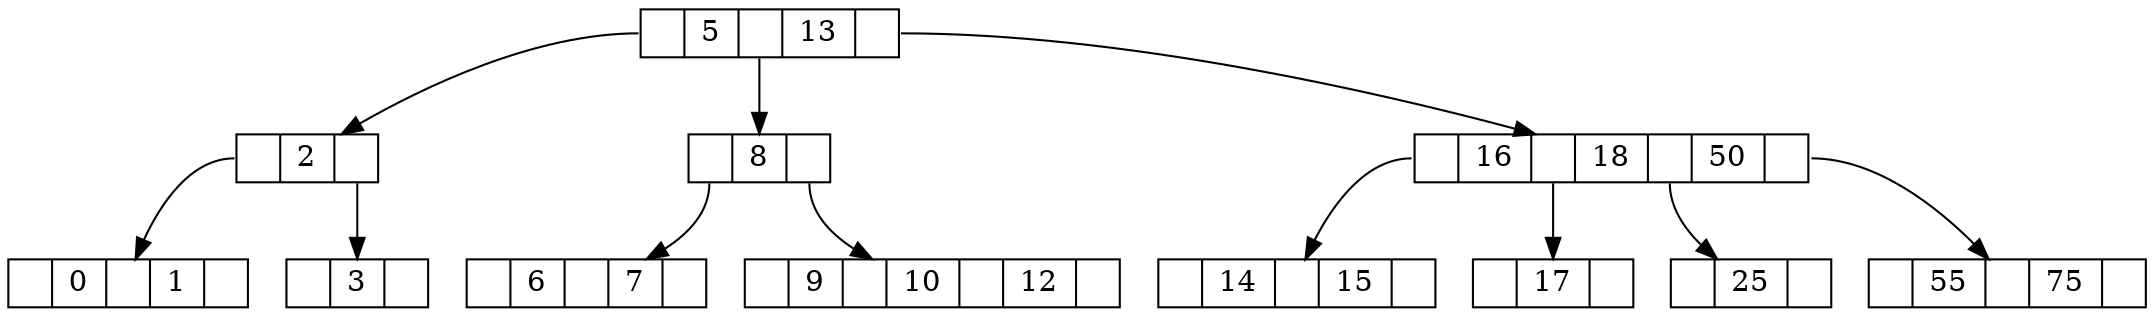 digraph BTree {
node [shape = record,height=.1];
node0[label = "<f0> |5| <f1> |13| <f2>"];
node4[label = "<f0> |2| <f1>"];
node20[label = "<f0> |0| <f1> |1| <f2>"];
node21[label = "<f0> |3| <f1>"];
"node4":f0 -> "node20"
"node4":f1 -> "node21"
node5[label = "<f0> |8| <f1>"];
node24[label = "<f0> |6| <f1> |7| <f2>"];
node25[label = "<f0> |9| <f1> |10| <f2> |12| <f3>"];
"node5":f0 -> "node24"
"node5":f1 -> "node25"
node6[label = "<f0> |16| <f1> |18| <f2> |50| <f3>"];
node28[label = "<f0> |14| <f1> |15| <f2>"];
node29[label = "<f0> |17| <f1>"];
node30[label = "<f0> |25| <f1>"];
node31[label = "<f0> |55| <f1> |75| <f2>"];
"node6":f0 -> "node28"
"node6":f1 -> "node29"
"node6":f2 -> "node30"
"node6":f3 -> "node31"
"node0":f0 -> "node4"
"node0":f1 -> "node5"
"node0":f2 -> "node6"
}
